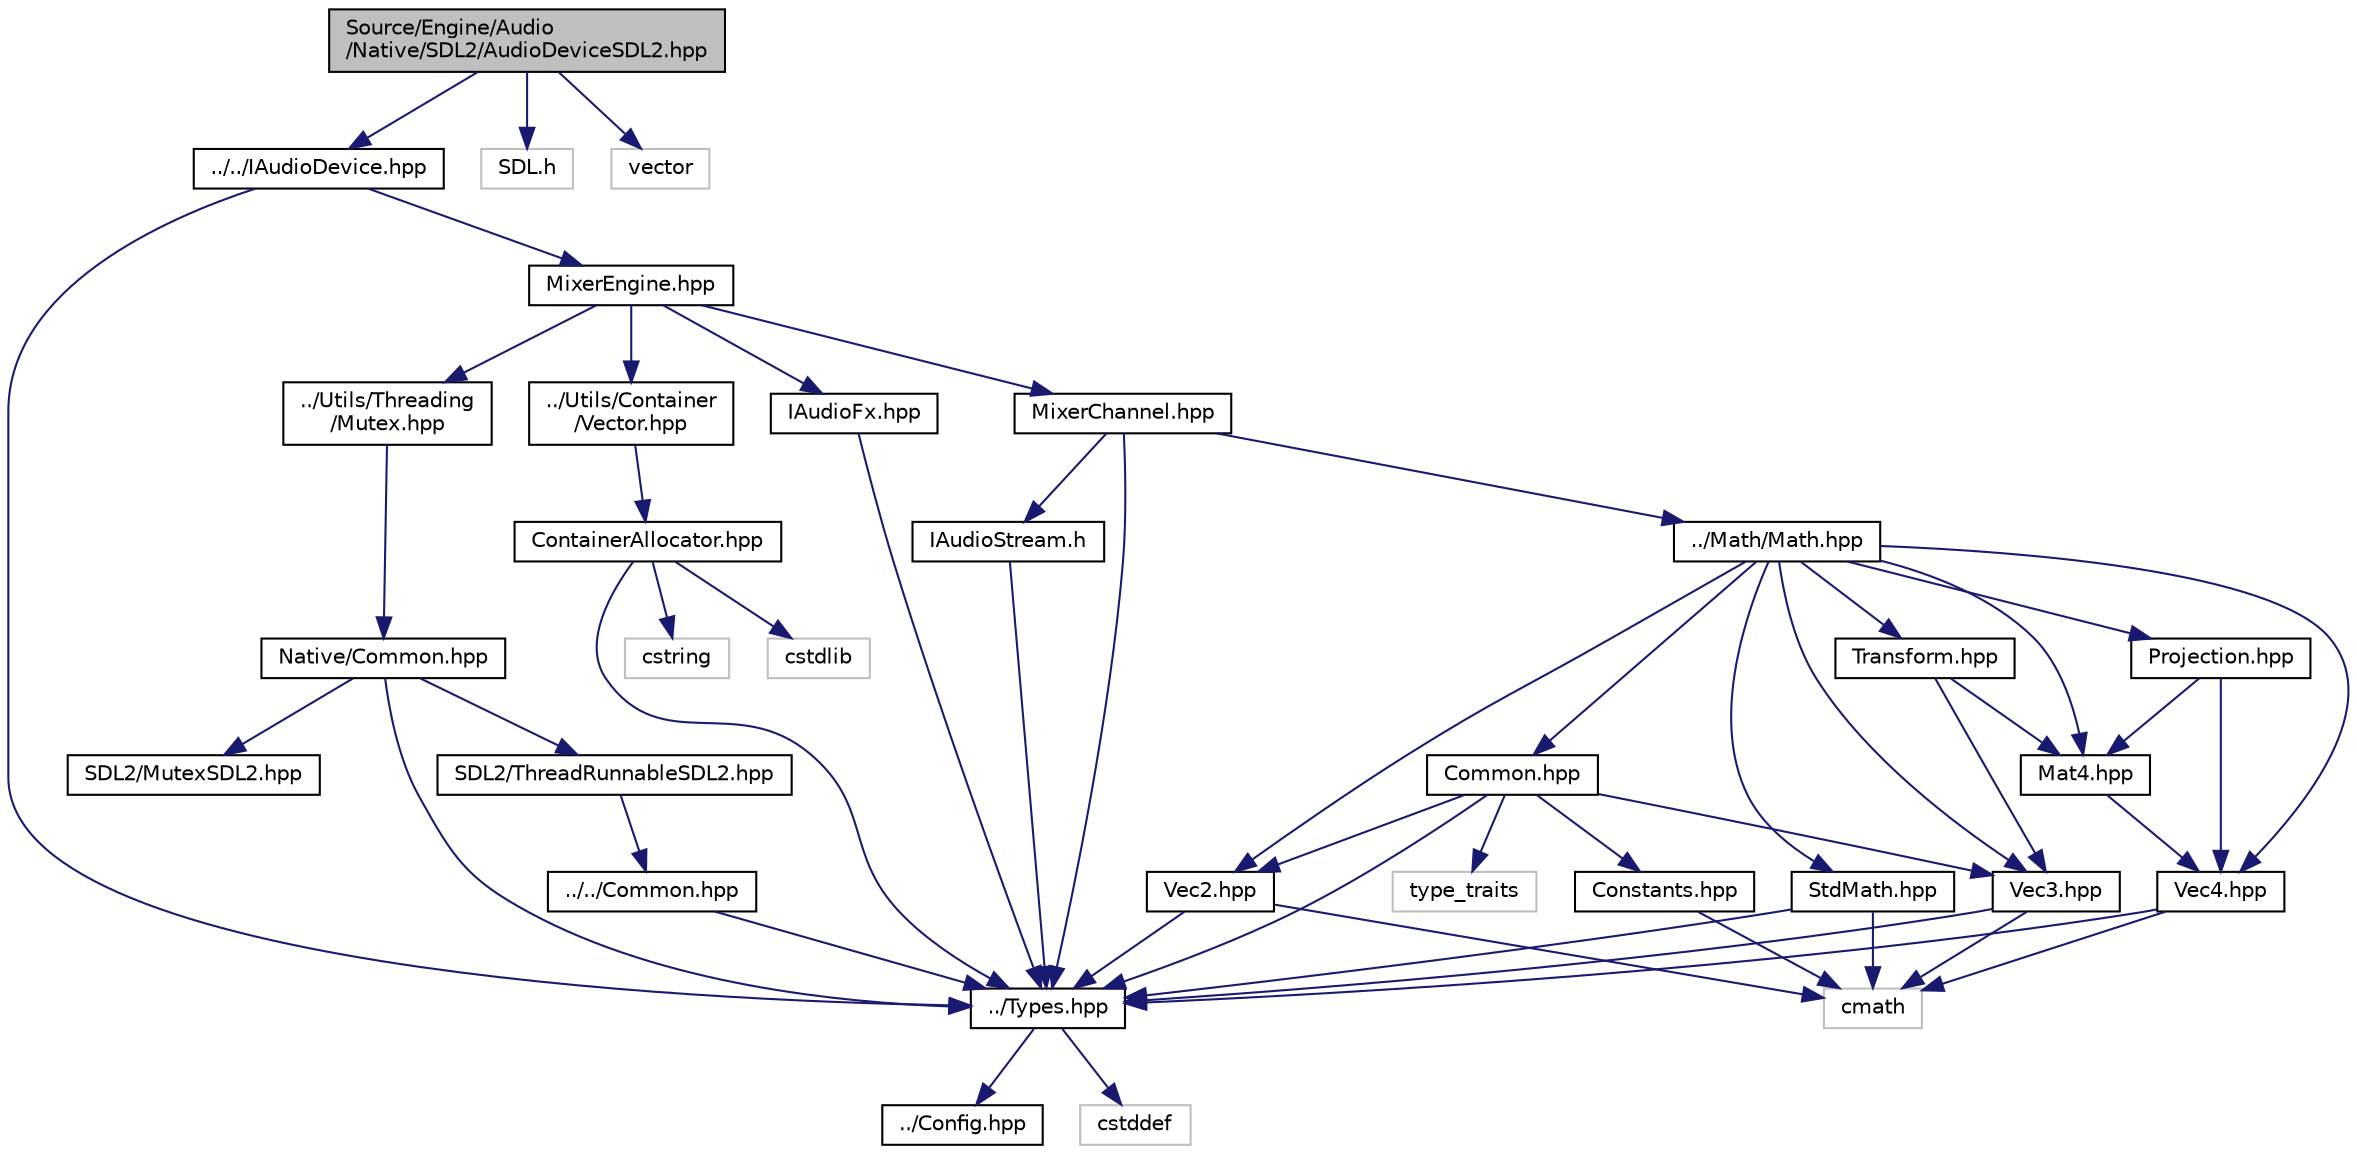 digraph "Source/Engine/Audio/Native/SDL2/AudioDeviceSDL2.hpp"
{
  edge [fontname="Helvetica",fontsize="10",labelfontname="Helvetica",labelfontsize="10"];
  node [fontname="Helvetica",fontsize="10",shape=record];
  Node0 [label="Source/Engine/Audio\l/Native/SDL2/AudioDeviceSDL2.hpp",height=0.2,width=0.4,color="black", fillcolor="grey75", style="filled", fontcolor="black"];
  Node0 -> Node1 [color="midnightblue",fontsize="10",style="solid",fontname="Helvetica"];
  Node1 [label="../../IAudioDevice.hpp",height=0.2,width=0.4,color="black", fillcolor="white", style="filled",URL="$IAudioDevice_8hpp.html"];
  Node1 -> Node2 [color="midnightblue",fontsize="10",style="solid",fontname="Helvetica"];
  Node2 [label="../Types.hpp",height=0.2,width=0.4,color="black", fillcolor="white", style="filled",URL="$Types_8hpp.html"];
  Node2 -> Node3 [color="midnightblue",fontsize="10",style="solid",fontname="Helvetica"];
  Node3 [label="../Config.hpp",height=0.2,width=0.4,color="black", fillcolor="white", style="filled",URL="$Config_8hpp.html"];
  Node2 -> Node4 [color="midnightblue",fontsize="10",style="solid",fontname="Helvetica"];
  Node4 [label="cstddef",height=0.2,width=0.4,color="grey75", fillcolor="white", style="filled"];
  Node1 -> Node5 [color="midnightblue",fontsize="10",style="solid",fontname="Helvetica"];
  Node5 [label="MixerEngine.hpp",height=0.2,width=0.4,color="black", fillcolor="white", style="filled",URL="$MixerEngine_8hpp.html"];
  Node5 -> Node6 [color="midnightblue",fontsize="10",style="solid",fontname="Helvetica"];
  Node6 [label="MixerChannel.hpp",height=0.2,width=0.4,color="black", fillcolor="white", style="filled",URL="$MixerChannel_8hpp.html"];
  Node6 -> Node2 [color="midnightblue",fontsize="10",style="solid",fontname="Helvetica"];
  Node6 -> Node7 [color="midnightblue",fontsize="10",style="solid",fontname="Helvetica"];
  Node7 [label="../Math/Math.hpp",height=0.2,width=0.4,color="black", fillcolor="white", style="filled",URL="$Math_8hpp.html"];
  Node7 -> Node8 [color="midnightblue",fontsize="10",style="solid",fontname="Helvetica"];
  Node8 [label="Common.hpp",height=0.2,width=0.4,color="black", fillcolor="white", style="filled",URL="$Math_2Common_8hpp.html"];
  Node8 -> Node2 [color="midnightblue",fontsize="10",style="solid",fontname="Helvetica"];
  Node8 -> Node9 [color="midnightblue",fontsize="10",style="solid",fontname="Helvetica"];
  Node9 [label="Vec2.hpp",height=0.2,width=0.4,color="black", fillcolor="white", style="filled",URL="$Vec2_8hpp.html"];
  Node9 -> Node2 [color="midnightblue",fontsize="10",style="solid",fontname="Helvetica"];
  Node9 -> Node10 [color="midnightblue",fontsize="10",style="solid",fontname="Helvetica"];
  Node10 [label="cmath",height=0.2,width=0.4,color="grey75", fillcolor="white", style="filled"];
  Node8 -> Node11 [color="midnightblue",fontsize="10",style="solid",fontname="Helvetica"];
  Node11 [label="Vec3.hpp",height=0.2,width=0.4,color="black", fillcolor="white", style="filled",URL="$Vec3_8hpp.html"];
  Node11 -> Node2 [color="midnightblue",fontsize="10",style="solid",fontname="Helvetica"];
  Node11 -> Node10 [color="midnightblue",fontsize="10",style="solid",fontname="Helvetica"];
  Node8 -> Node12 [color="midnightblue",fontsize="10",style="solid",fontname="Helvetica"];
  Node12 [label="Constants.hpp",height=0.2,width=0.4,color="black", fillcolor="white", style="filled",URL="$Constants_8hpp.html"];
  Node12 -> Node10 [color="midnightblue",fontsize="10",style="solid",fontname="Helvetica"];
  Node8 -> Node13 [color="midnightblue",fontsize="10",style="solid",fontname="Helvetica"];
  Node13 [label="type_traits",height=0.2,width=0.4,color="grey75", fillcolor="white", style="filled"];
  Node7 -> Node9 [color="midnightblue",fontsize="10",style="solid",fontname="Helvetica"];
  Node7 -> Node11 [color="midnightblue",fontsize="10",style="solid",fontname="Helvetica"];
  Node7 -> Node14 [color="midnightblue",fontsize="10",style="solid",fontname="Helvetica"];
  Node14 [label="Vec4.hpp",height=0.2,width=0.4,color="black", fillcolor="white", style="filled",URL="$Vec4_8hpp.html"];
  Node14 -> Node2 [color="midnightblue",fontsize="10",style="solid",fontname="Helvetica"];
  Node14 -> Node10 [color="midnightblue",fontsize="10",style="solid",fontname="Helvetica"];
  Node7 -> Node15 [color="midnightblue",fontsize="10",style="solid",fontname="Helvetica"];
  Node15 [label="StdMath.hpp",height=0.2,width=0.4,color="black", fillcolor="white", style="filled",URL="$StdMath_8hpp.html"];
  Node15 -> Node2 [color="midnightblue",fontsize="10",style="solid",fontname="Helvetica"];
  Node15 -> Node10 [color="midnightblue",fontsize="10",style="solid",fontname="Helvetica"];
  Node7 -> Node16 [color="midnightblue",fontsize="10",style="solid",fontname="Helvetica"];
  Node16 [label="Mat4.hpp",height=0.2,width=0.4,color="black", fillcolor="white", style="filled",URL="$Mat4_8hpp.html"];
  Node16 -> Node14 [color="midnightblue",fontsize="10",style="solid",fontname="Helvetica"];
  Node7 -> Node17 [color="midnightblue",fontsize="10",style="solid",fontname="Helvetica"];
  Node17 [label="Projection.hpp",height=0.2,width=0.4,color="black", fillcolor="white", style="filled",URL="$Projection_8hpp.html"];
  Node17 -> Node16 [color="midnightblue",fontsize="10",style="solid",fontname="Helvetica"];
  Node17 -> Node14 [color="midnightblue",fontsize="10",style="solid",fontname="Helvetica"];
  Node7 -> Node18 [color="midnightblue",fontsize="10",style="solid",fontname="Helvetica"];
  Node18 [label="Transform.hpp",height=0.2,width=0.4,color="black", fillcolor="white", style="filled",URL="$Transform_8hpp.html"];
  Node18 -> Node16 [color="midnightblue",fontsize="10",style="solid",fontname="Helvetica"];
  Node18 -> Node11 [color="midnightblue",fontsize="10",style="solid",fontname="Helvetica"];
  Node6 -> Node19 [color="midnightblue",fontsize="10",style="solid",fontname="Helvetica"];
  Node19 [label="IAudioStream.h",height=0.2,width=0.4,color="black", fillcolor="white", style="filled",URL="$IAudioStream_8h.html"];
  Node19 -> Node2 [color="midnightblue",fontsize="10",style="solid",fontname="Helvetica"];
  Node5 -> Node20 [color="midnightblue",fontsize="10",style="solid",fontname="Helvetica"];
  Node20 [label="IAudioFx.hpp",height=0.2,width=0.4,color="black", fillcolor="white", style="filled",URL="$IAudioFx_8hpp.html"];
  Node20 -> Node2 [color="midnightblue",fontsize="10",style="solid",fontname="Helvetica"];
  Node5 -> Node21 [color="midnightblue",fontsize="10",style="solid",fontname="Helvetica"];
  Node21 [label="../Utils/Container\l/Vector.hpp",height=0.2,width=0.4,color="black", fillcolor="white", style="filled",URL="$Vector_8hpp.html"];
  Node21 -> Node22 [color="midnightblue",fontsize="10",style="solid",fontname="Helvetica"];
  Node22 [label="ContainerAllocator.hpp",height=0.2,width=0.4,color="black", fillcolor="white", style="filled",URL="$ContainerAllocator_8hpp.html"];
  Node22 -> Node23 [color="midnightblue",fontsize="10",style="solid",fontname="Helvetica"];
  Node23 [label="cstdlib",height=0.2,width=0.4,color="grey75", fillcolor="white", style="filled"];
  Node22 -> Node24 [color="midnightblue",fontsize="10",style="solid",fontname="Helvetica"];
  Node24 [label="cstring",height=0.2,width=0.4,color="grey75", fillcolor="white", style="filled"];
  Node22 -> Node2 [color="midnightblue",fontsize="10",style="solid",fontname="Helvetica"];
  Node5 -> Node25 [color="midnightblue",fontsize="10",style="solid",fontname="Helvetica"];
  Node25 [label="../Utils/Threading\l/Mutex.hpp",height=0.2,width=0.4,color="black", fillcolor="white", style="filled",URL="$Mutex_8hpp.html"];
  Node25 -> Node26 [color="midnightblue",fontsize="10",style="solid",fontname="Helvetica"];
  Node26 [label="Native/Common.hpp",height=0.2,width=0.4,color="black", fillcolor="white", style="filled",URL="$Utils_2Threading_2Native_2Common_8hpp.html"];
  Node26 -> Node2 [color="midnightblue",fontsize="10",style="solid",fontname="Helvetica"];
  Node26 -> Node27 [color="midnightblue",fontsize="10",style="solid",fontname="Helvetica"];
  Node27 [label="SDL2/MutexSDL2.hpp",height=0.2,width=0.4,color="black", fillcolor="white", style="filled",URL="$MutexSDL2_8hpp.html"];
  Node26 -> Node28 [color="midnightblue",fontsize="10",style="solid",fontname="Helvetica"];
  Node28 [label="SDL2/ThreadRunnableSDL2.hpp",height=0.2,width=0.4,color="black", fillcolor="white", style="filled",URL="$ThreadRunnableSDL2_8hpp.html"];
  Node28 -> Node29 [color="midnightblue",fontsize="10",style="solid",fontname="Helvetica"];
  Node29 [label="../../Common.hpp",height=0.2,width=0.4,color="black", fillcolor="white", style="filled",URL="$Utils_2Threading_2Common_8hpp.html"];
  Node29 -> Node2 [color="midnightblue",fontsize="10",style="solid",fontname="Helvetica"];
  Node0 -> Node30 [color="midnightblue",fontsize="10",style="solid",fontname="Helvetica"];
  Node30 [label="SDL.h",height=0.2,width=0.4,color="grey75", fillcolor="white", style="filled"];
  Node0 -> Node31 [color="midnightblue",fontsize="10",style="solid",fontname="Helvetica"];
  Node31 [label="vector",height=0.2,width=0.4,color="grey75", fillcolor="white", style="filled"];
}
